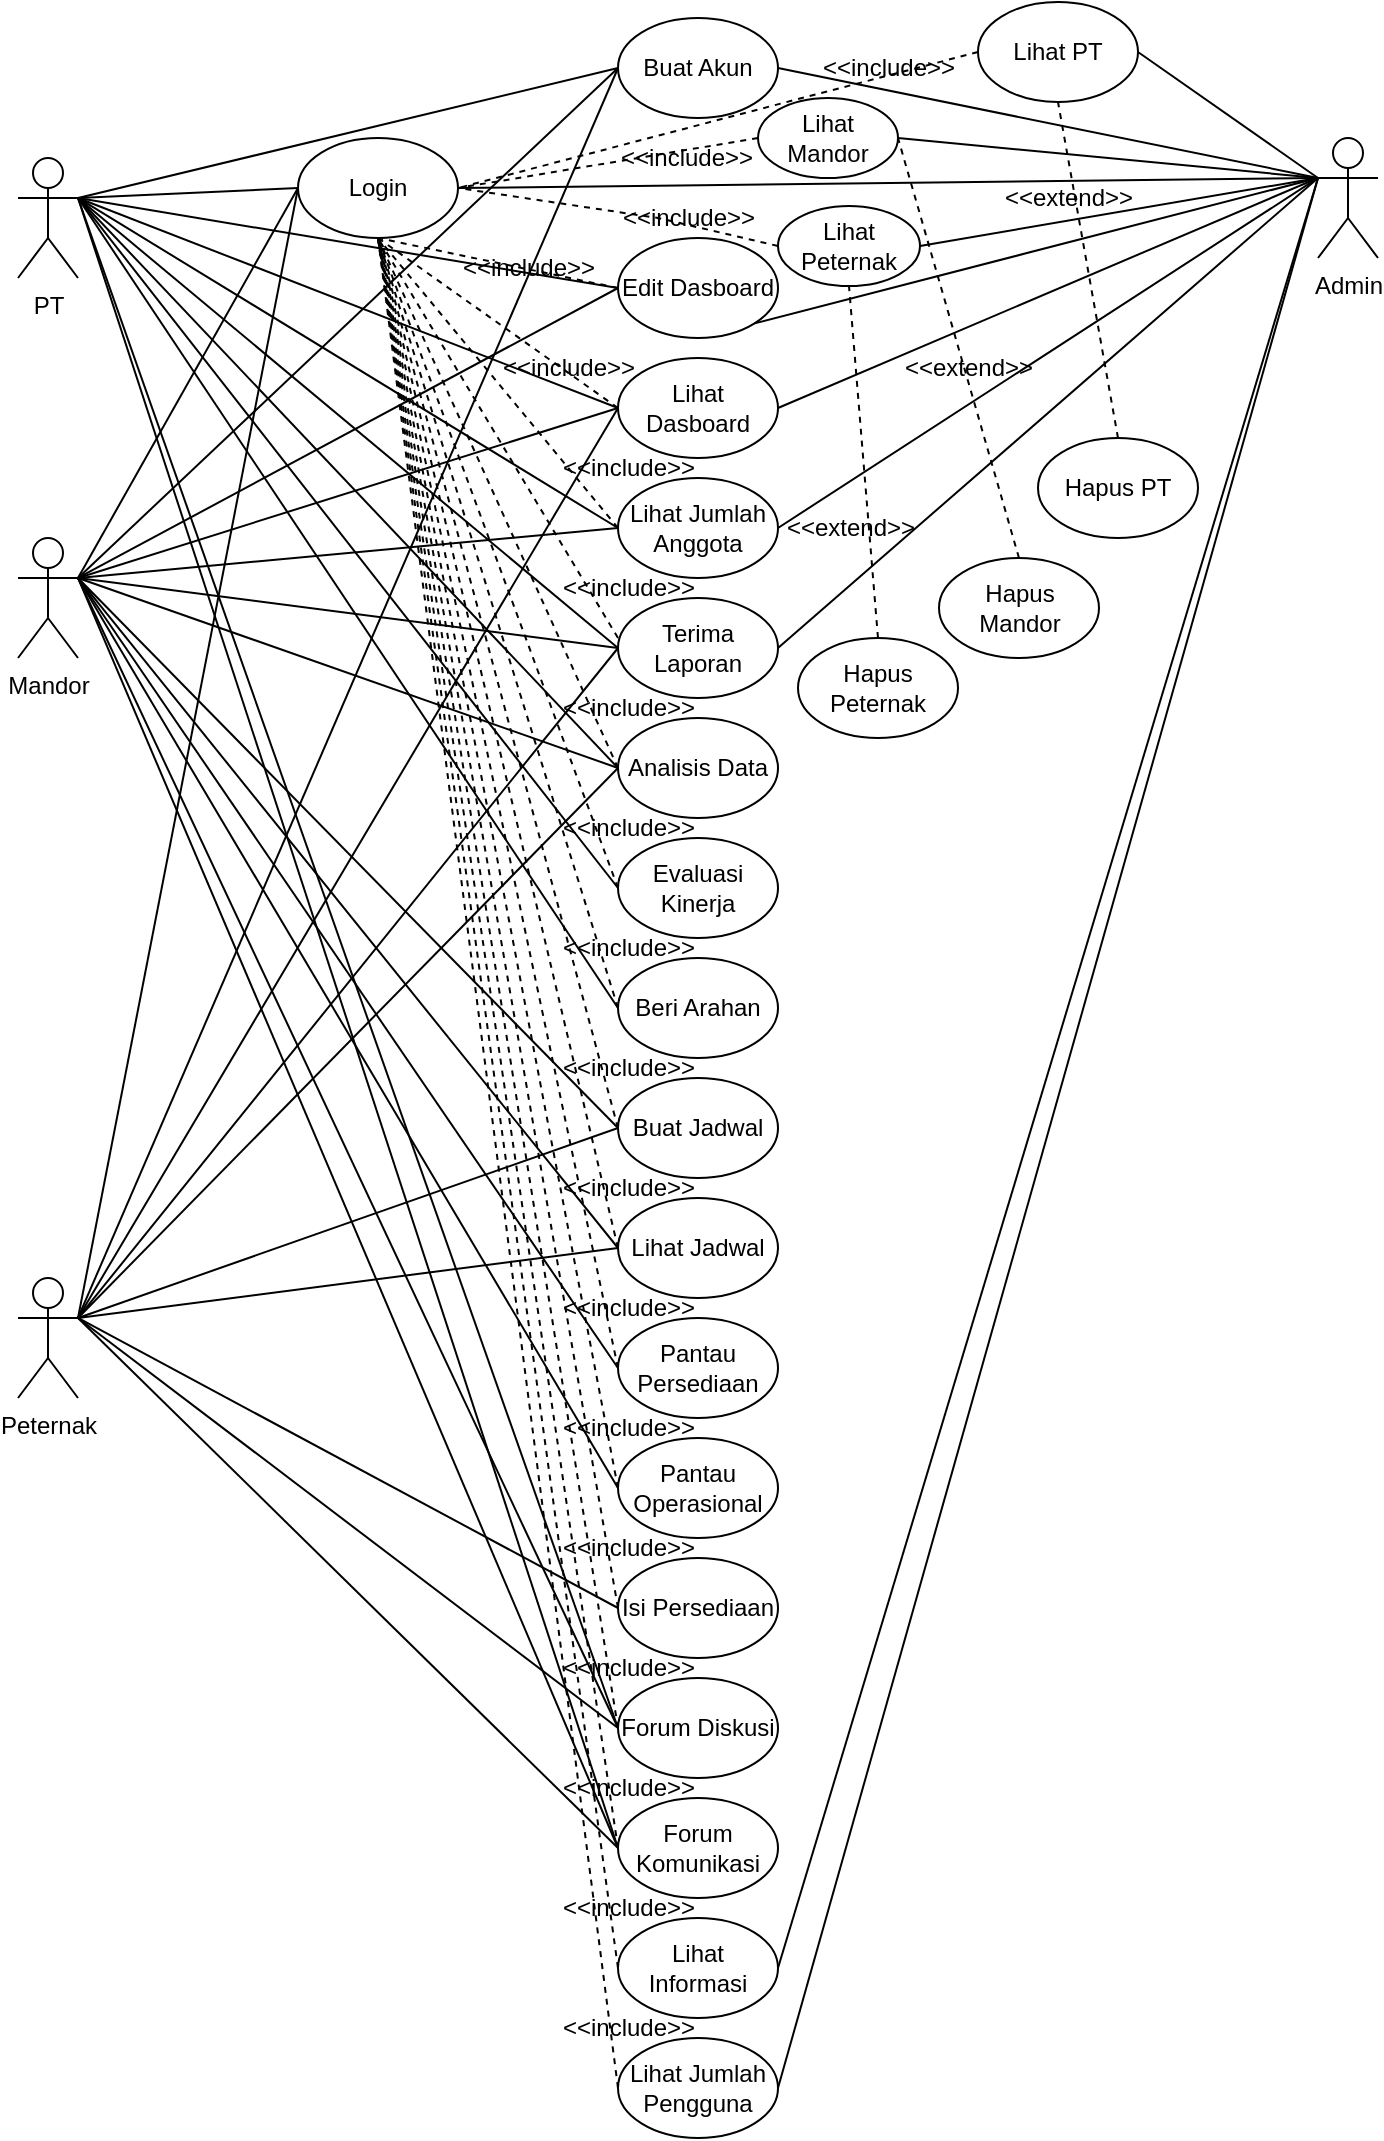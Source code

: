 <mxfile version="22.0.8" type="google">
  <diagram name="Halaman-1" id="H3kLTuz11nZFVVZxn5bS">
    <mxGraphModel grid="1" page="1" gridSize="10" guides="1" tooltips="1" connect="1" arrows="1" fold="1" pageScale="1" pageWidth="827" pageHeight="1169" math="0" shadow="0">
      <root>
        <mxCell id="0" />
        <mxCell id="1" parent="0" />
        <mxCell id="BajUrXFmIZBp0bTx__w6-1" value="Buat Akun" style="ellipse;whiteSpace=wrap;html=1;" vertex="1" parent="1">
          <mxGeometry x="380" y="10" width="80" height="50" as="geometry" />
        </mxCell>
        <mxCell id="BajUrXFmIZBp0bTx__w6-2" value="PT" style="shape=umlActor;verticalLabelPosition=bottom;verticalAlign=top;html=1;outlineConnect=0;" vertex="1" parent="1">
          <mxGeometry x="80" y="80" width="30" height="60" as="geometry" />
        </mxCell>
        <mxCell id="BajUrXFmIZBp0bTx__w6-3" value="Mandor" style="shape=umlActor;verticalLabelPosition=bottom;verticalAlign=top;html=1;outlineConnect=0;" vertex="1" parent="1">
          <mxGeometry x="80" y="270" width="30" height="60" as="geometry" />
        </mxCell>
        <mxCell id="BajUrXFmIZBp0bTx__w6-4" value="Peternak" style="shape=umlActor;verticalLabelPosition=bottom;verticalAlign=top;html=1;outlineConnect=0;" vertex="1" parent="1">
          <mxGeometry x="80" y="640" width="30" height="60" as="geometry" />
        </mxCell>
        <mxCell id="BajUrXFmIZBp0bTx__w6-5" value="Admin" style="shape=umlActor;verticalLabelPosition=bottom;verticalAlign=top;html=1;outlineConnect=0;" vertex="1" parent="1">
          <mxGeometry x="730" y="70" width="30" height="60" as="geometry" />
        </mxCell>
        <mxCell id="BajUrXFmIZBp0bTx__w6-6" value="Login" style="ellipse;whiteSpace=wrap;html=1;" vertex="1" parent="1">
          <mxGeometry x="220" y="70" width="80" height="50" as="geometry" />
        </mxCell>
        <mxCell id="BajUrXFmIZBp0bTx__w6-7" value="Edit Dasboard" style="ellipse;whiteSpace=wrap;html=1;" vertex="1" parent="1">
          <mxGeometry x="380" y="120" width="80" height="50" as="geometry" />
        </mxCell>
        <mxCell id="BajUrXFmIZBp0bTx__w6-8" value="Lihat Dasboard" style="ellipse;whiteSpace=wrap;html=1;" vertex="1" parent="1">
          <mxGeometry x="380" y="180" width="80" height="50" as="geometry" />
        </mxCell>
        <mxCell id="BajUrXFmIZBp0bTx__w6-9" value="Lihat Jumlah Anggota" style="ellipse;whiteSpace=wrap;html=1;" vertex="1" parent="1">
          <mxGeometry x="380" y="240" width="80" height="50" as="geometry" />
        </mxCell>
        <mxCell id="BajUrXFmIZBp0bTx__w6-10" value="Terima Laporan" style="ellipse;whiteSpace=wrap;html=1;" vertex="1" parent="1">
          <mxGeometry x="380" y="300" width="80" height="50" as="geometry" />
        </mxCell>
        <mxCell id="BajUrXFmIZBp0bTx__w6-11" value="Analisis Data" style="ellipse;whiteSpace=wrap;html=1;" vertex="1" parent="1">
          <mxGeometry x="380" y="360" width="80" height="50" as="geometry" />
        </mxCell>
        <mxCell id="BajUrXFmIZBp0bTx__w6-12" value="Evaluasi Kinerja" style="ellipse;whiteSpace=wrap;html=1;" vertex="1" parent="1">
          <mxGeometry x="380" y="420" width="80" height="50" as="geometry" />
        </mxCell>
        <mxCell id="BajUrXFmIZBp0bTx__w6-13" value="Beri Arahan" style="ellipse;whiteSpace=wrap;html=1;" vertex="1" parent="1">
          <mxGeometry x="380" y="480" width="80" height="50" as="geometry" />
        </mxCell>
        <mxCell id="BajUrXFmIZBp0bTx__w6-14" value="Buat Jadwal" style="ellipse;whiteSpace=wrap;html=1;" vertex="1" parent="1">
          <mxGeometry x="380" y="540" width="80" height="50" as="geometry" />
        </mxCell>
        <mxCell id="BajUrXFmIZBp0bTx__w6-15" value="Lihat Jadwal" style="ellipse;whiteSpace=wrap;html=1;" vertex="1" parent="1">
          <mxGeometry x="380" y="600" width="80" height="50" as="geometry" />
        </mxCell>
        <mxCell id="BajUrXFmIZBp0bTx__w6-17" value="Pantau Persediaan" style="ellipse;whiteSpace=wrap;html=1;" vertex="1" parent="1">
          <mxGeometry x="380" y="660" width="80" height="50" as="geometry" />
        </mxCell>
        <mxCell id="BajUrXFmIZBp0bTx__w6-18" value="Pantau Operasional" style="ellipse;whiteSpace=wrap;html=1;" vertex="1" parent="1">
          <mxGeometry x="380" y="720" width="80" height="50" as="geometry" />
        </mxCell>
        <mxCell id="BajUrXFmIZBp0bTx__w6-19" value="Isi Persediaan" style="ellipse;whiteSpace=wrap;html=1;" vertex="1" parent="1">
          <mxGeometry x="380" y="780" width="80" height="50" as="geometry" />
        </mxCell>
        <mxCell id="BajUrXFmIZBp0bTx__w6-20" value="Forum Diskusi" style="ellipse;whiteSpace=wrap;html=1;" vertex="1" parent="1">
          <mxGeometry x="380" y="840" width="80" height="50" as="geometry" />
        </mxCell>
        <mxCell id="BajUrXFmIZBp0bTx__w6-21" value="Forum Komunikasi" style="ellipse;whiteSpace=wrap;html=1;" vertex="1" parent="1">
          <mxGeometry x="380" y="900" width="80" height="50" as="geometry" />
        </mxCell>
        <mxCell id="BajUrXFmIZBp0bTx__w6-22" value="Lihat Informasi" style="ellipse;whiteSpace=wrap;html=1;" vertex="1" parent="1">
          <mxGeometry x="380" y="960" width="80" height="50" as="geometry" />
        </mxCell>
        <mxCell id="BajUrXFmIZBp0bTx__w6-25" value="" style="endArrow=none;html=1;rounded=0;entryX=0;entryY=0.5;entryDx=0;entryDy=0;exitX=1;exitY=0.333;exitDx=0;exitDy=0;exitPerimeter=0;" edge="1" parent="1" target="BajUrXFmIZBp0bTx__w6-1" source="BajUrXFmIZBp0bTx__w6-2">
          <mxGeometry width="50" height="50" relative="1" as="geometry">
            <mxPoint x="110" y="110" as="sourcePoint" />
            <mxPoint x="160" y="60" as="targetPoint" />
          </mxGeometry>
        </mxCell>
        <mxCell id="BajUrXFmIZBp0bTx__w6-26" value="" style="endArrow=none;html=1;rounded=0;entryX=0;entryY=0.5;entryDx=0;entryDy=0;exitX=1;exitY=0.333;exitDx=0;exitDy=0;exitPerimeter=0;" edge="1" parent="1" target="BajUrXFmIZBp0bTx__w6-6" source="BajUrXFmIZBp0bTx__w6-2">
          <mxGeometry width="50" height="50" relative="1" as="geometry">
            <mxPoint x="110" y="110" as="sourcePoint" />
            <mxPoint x="390" y="45" as="targetPoint" />
          </mxGeometry>
        </mxCell>
        <mxCell id="BajUrXFmIZBp0bTx__w6-27" value="" style="endArrow=none;html=1;rounded=0;entryX=0;entryY=0.5;entryDx=0;entryDy=0;exitX=1;exitY=0.333;exitDx=0;exitDy=0;exitPerimeter=0;" edge="1" parent="1" target="BajUrXFmIZBp0bTx__w6-7" source="BajUrXFmIZBp0bTx__w6-2">
          <mxGeometry width="50" height="50" relative="1" as="geometry">
            <mxPoint x="110" y="110" as="sourcePoint" />
            <mxPoint x="410" y="90" as="targetPoint" />
          </mxGeometry>
        </mxCell>
        <mxCell id="BajUrXFmIZBp0bTx__w6-28" value="" style="endArrow=none;html=1;rounded=0;entryX=0;entryY=0.5;entryDx=0;entryDy=0;exitX=1;exitY=0.333;exitDx=0;exitDy=0;exitPerimeter=0;" edge="1" parent="1" target="BajUrXFmIZBp0bTx__w6-8" source="BajUrXFmIZBp0bTx__w6-2">
          <mxGeometry width="50" height="50" relative="1" as="geometry">
            <mxPoint x="110" y="110" as="sourcePoint" />
            <mxPoint x="400" y="55" as="targetPoint" />
          </mxGeometry>
        </mxCell>
        <mxCell id="BajUrXFmIZBp0bTx__w6-29" value="" style="endArrow=none;html=1;rounded=0;entryX=0;entryY=0.5;entryDx=0;entryDy=0;exitX=1;exitY=0.333;exitDx=0;exitDy=0;exitPerimeter=0;" edge="1" parent="1" target="BajUrXFmIZBp0bTx__w6-9" source="BajUrXFmIZBp0bTx__w6-2">
          <mxGeometry width="50" height="50" relative="1" as="geometry">
            <mxPoint x="110" y="110" as="sourcePoint" />
            <mxPoint x="410" y="65" as="targetPoint" />
          </mxGeometry>
        </mxCell>
        <mxCell id="BajUrXFmIZBp0bTx__w6-30" value="" style="endArrow=none;html=1;rounded=0;entryX=0;entryY=0.5;entryDx=0;entryDy=0;exitX=1;exitY=0.333;exitDx=0;exitDy=0;exitPerimeter=0;" edge="1" parent="1" target="BajUrXFmIZBp0bTx__w6-10" source="BajUrXFmIZBp0bTx__w6-2">
          <mxGeometry width="50" height="50" relative="1" as="geometry">
            <mxPoint x="110" y="110" as="sourcePoint" />
            <mxPoint x="420" y="75" as="targetPoint" />
          </mxGeometry>
        </mxCell>
        <mxCell id="BajUrXFmIZBp0bTx__w6-31" value="" style="endArrow=none;html=1;rounded=0;entryX=0;entryY=0.5;entryDx=0;entryDy=0;exitX=1;exitY=0.333;exitDx=0;exitDy=0;exitPerimeter=0;" edge="1" parent="1" target="BajUrXFmIZBp0bTx__w6-11" source="BajUrXFmIZBp0bTx__w6-2">
          <mxGeometry width="50" height="50" relative="1" as="geometry">
            <mxPoint x="110" y="110" as="sourcePoint" />
            <mxPoint x="430" y="85" as="targetPoint" />
          </mxGeometry>
        </mxCell>
        <mxCell id="BajUrXFmIZBp0bTx__w6-32" value="" style="endArrow=none;html=1;rounded=0;entryX=0;entryY=0.5;entryDx=0;entryDy=0;exitX=1;exitY=0.333;exitDx=0;exitDy=0;exitPerimeter=0;" edge="1" parent="1" target="BajUrXFmIZBp0bTx__w6-12" source="BajUrXFmIZBp0bTx__w6-2">
          <mxGeometry width="50" height="50" relative="1" as="geometry">
            <mxPoint x="110" y="110" as="sourcePoint" />
            <mxPoint x="440" y="95" as="targetPoint" />
          </mxGeometry>
        </mxCell>
        <mxCell id="BajUrXFmIZBp0bTx__w6-33" value="" style="endArrow=none;html=1;rounded=0;entryX=0;entryY=0.5;entryDx=0;entryDy=0;exitX=1;exitY=0.333;exitDx=0;exitDy=0;exitPerimeter=0;" edge="1" parent="1" target="BajUrXFmIZBp0bTx__w6-13" source="BajUrXFmIZBp0bTx__w6-2">
          <mxGeometry width="50" height="50" relative="1" as="geometry">
            <mxPoint x="110" y="110" as="sourcePoint" />
            <mxPoint x="390" y="455" as="targetPoint" />
          </mxGeometry>
        </mxCell>
        <mxCell id="BajUrXFmIZBp0bTx__w6-34" value="" style="endArrow=none;html=1;rounded=0;entryX=0;entryY=0.5;entryDx=0;entryDy=0;exitX=1;exitY=0.333;exitDx=0;exitDy=0;exitPerimeter=0;" edge="1" parent="1" target="BajUrXFmIZBp0bTx__w6-20" source="BajUrXFmIZBp0bTx__w6-2">
          <mxGeometry width="50" height="50" relative="1" as="geometry">
            <mxPoint x="110" y="110" as="sourcePoint" />
            <mxPoint x="400" y="465" as="targetPoint" />
          </mxGeometry>
        </mxCell>
        <mxCell id="BajUrXFmIZBp0bTx__w6-35" value="" style="endArrow=none;html=1;rounded=0;entryX=0;entryY=0.5;entryDx=0;entryDy=0;exitX=1;exitY=0.333;exitDx=0;exitDy=0;exitPerimeter=0;" edge="1" parent="1" target="BajUrXFmIZBp0bTx__w6-21" source="BajUrXFmIZBp0bTx__w6-2">
          <mxGeometry width="50" height="50" relative="1" as="geometry">
            <mxPoint x="110" y="110" as="sourcePoint" />
            <mxPoint x="390" y="875" as="targetPoint" />
          </mxGeometry>
        </mxCell>
        <mxCell id="1M9QhqLZfWZT7avfSer1-5" value="" style="endArrow=none;html=1;rounded=0;entryX=0;entryY=0.5;entryDx=0;entryDy=0;exitX=1;exitY=0.333;exitDx=0;exitDy=0;exitPerimeter=0;" edge="1" parent="1" target="BajUrXFmIZBp0bTx__w6-1" source="BajUrXFmIZBp0bTx__w6-3">
          <mxGeometry width="50" height="50" relative="1" as="geometry">
            <mxPoint x="110" y="270" as="sourcePoint" />
            <mxPoint x="380" y="470" as="targetPoint" />
            <Array as="points" />
          </mxGeometry>
        </mxCell>
        <mxCell id="1M9QhqLZfWZT7avfSer1-6" value="" style="endArrow=none;html=1;rounded=0;entryX=0;entryY=0.5;entryDx=0;entryDy=0;exitX=1;exitY=0.333;exitDx=0;exitDy=0;exitPerimeter=0;" edge="1" parent="1" target="BajUrXFmIZBp0bTx__w6-6" source="BajUrXFmIZBp0bTx__w6-3">
          <mxGeometry width="50" height="50" relative="1" as="geometry">
            <mxPoint x="110" y="270" as="sourcePoint" />
            <mxPoint x="400" y="225" as="targetPoint" />
          </mxGeometry>
        </mxCell>
        <mxCell id="1M9QhqLZfWZT7avfSer1-7" value="" style="endArrow=none;html=1;rounded=0;entryX=0;entryY=0.5;entryDx=0;entryDy=0;exitX=1;exitY=0.333;exitDx=0;exitDy=0;exitPerimeter=0;" edge="1" parent="1" target="BajUrXFmIZBp0bTx__w6-8" source="BajUrXFmIZBp0bTx__w6-3">
          <mxGeometry width="50" height="50" relative="1" as="geometry">
            <mxPoint x="110" y="270" as="sourcePoint" />
            <mxPoint x="290" y="105" as="targetPoint" />
          </mxGeometry>
        </mxCell>
        <mxCell id="1M9QhqLZfWZT7avfSer1-8" value="" style="endArrow=none;html=1;rounded=0;entryX=0;entryY=0.5;entryDx=0;entryDy=0;exitX=1;exitY=0.333;exitDx=0;exitDy=0;exitPerimeter=0;" edge="1" parent="1" target="BajUrXFmIZBp0bTx__w6-7" source="BajUrXFmIZBp0bTx__w6-3">
          <mxGeometry width="50" height="50" relative="1" as="geometry">
            <mxPoint x="110" y="270" as="sourcePoint" />
            <mxPoint x="390" y="215" as="targetPoint" />
          </mxGeometry>
        </mxCell>
        <mxCell id="1M9QhqLZfWZT7avfSer1-9" value="" style="endArrow=none;html=1;rounded=0;entryX=0;entryY=0.5;entryDx=0;entryDy=0;exitX=1;exitY=0.333;exitDx=0;exitDy=0;exitPerimeter=0;" edge="1" parent="1" target="BajUrXFmIZBp0bTx__w6-10" source="BajUrXFmIZBp0bTx__w6-3">
          <mxGeometry width="50" height="50" relative="1" as="geometry">
            <mxPoint x="110" y="270" as="sourcePoint" />
            <mxPoint x="400" y="225" as="targetPoint" />
          </mxGeometry>
        </mxCell>
        <mxCell id="1M9QhqLZfWZT7avfSer1-10" value="" style="endArrow=none;html=1;rounded=0;entryX=0;entryY=0.5;entryDx=0;entryDy=0;exitX=1;exitY=0.333;exitDx=0;exitDy=0;exitPerimeter=0;" edge="1" parent="1" target="BajUrXFmIZBp0bTx__w6-9" source="BajUrXFmIZBp0bTx__w6-3">
          <mxGeometry width="50" height="50" relative="1" as="geometry">
            <mxPoint x="110" y="270" as="sourcePoint" />
            <mxPoint x="410" y="235" as="targetPoint" />
          </mxGeometry>
        </mxCell>
        <mxCell id="1M9QhqLZfWZT7avfSer1-11" value="" style="endArrow=none;html=1;rounded=0;entryX=0;entryY=0.5;entryDx=0;entryDy=0;exitX=1;exitY=0.333;exitDx=0;exitDy=0;exitPerimeter=0;" edge="1" parent="1" target="BajUrXFmIZBp0bTx__w6-11" source="BajUrXFmIZBp0bTx__w6-3">
          <mxGeometry width="50" height="50" relative="1" as="geometry">
            <mxPoint x="110" y="270" as="sourcePoint" />
            <mxPoint x="420" y="245" as="targetPoint" />
          </mxGeometry>
        </mxCell>
        <mxCell id="1M9QhqLZfWZT7avfSer1-12" value="" style="endArrow=none;html=1;rounded=0;entryX=0;entryY=0.5;entryDx=0;entryDy=0;exitX=1;exitY=0.333;exitDx=0;exitDy=0;exitPerimeter=0;" edge="1" parent="1" target="BajUrXFmIZBp0bTx__w6-14" source="BajUrXFmIZBp0bTx__w6-3">
          <mxGeometry width="50" height="50" relative="1" as="geometry">
            <mxPoint x="110" y="270" as="sourcePoint" />
            <mxPoint x="430" y="255" as="targetPoint" />
          </mxGeometry>
        </mxCell>
        <mxCell id="1M9QhqLZfWZT7avfSer1-13" value="" style="endArrow=none;html=1;rounded=0;entryX=0;entryY=0.5;entryDx=0;entryDy=0;exitX=1;exitY=0.333;exitDx=0;exitDy=0;exitPerimeter=0;" edge="1" parent="1" target="BajUrXFmIZBp0bTx__w6-15" source="BajUrXFmIZBp0bTx__w6-3">
          <mxGeometry width="50" height="50" relative="1" as="geometry">
            <mxPoint x="110" y="270" as="sourcePoint" />
            <mxPoint x="440" y="265" as="targetPoint" />
          </mxGeometry>
        </mxCell>
        <mxCell id="1M9QhqLZfWZT7avfSer1-14" value="" style="endArrow=none;html=1;rounded=0;entryX=0;entryY=0.5;entryDx=0;entryDy=0;exitX=1;exitY=0.333;exitDx=0;exitDy=0;exitPerimeter=0;" edge="1" parent="1" target="BajUrXFmIZBp0bTx__w6-17" source="BajUrXFmIZBp0bTx__w6-3">
          <mxGeometry width="50" height="50" relative="1" as="geometry">
            <mxPoint x="110" y="270" as="sourcePoint" />
            <mxPoint x="450" y="275" as="targetPoint" />
          </mxGeometry>
        </mxCell>
        <mxCell id="1M9QhqLZfWZT7avfSer1-15" value="" style="endArrow=none;html=1;rounded=0;entryX=0;entryY=0.5;entryDx=0;entryDy=0;exitX=1;exitY=0.333;exitDx=0;exitDy=0;exitPerimeter=0;" edge="1" parent="1" target="BajUrXFmIZBp0bTx__w6-18" source="BajUrXFmIZBp0bTx__w6-3">
          <mxGeometry width="50" height="50" relative="1" as="geometry">
            <mxPoint x="110" y="270" as="sourcePoint" />
            <mxPoint x="390" y="695" as="targetPoint" />
          </mxGeometry>
        </mxCell>
        <mxCell id="1M9QhqLZfWZT7avfSer1-16" value="" style="endArrow=none;html=1;rounded=0;entryX=0;entryY=0.5;entryDx=0;entryDy=0;exitX=1;exitY=0.333;exitDx=0;exitDy=0;exitPerimeter=0;" edge="1" parent="1" target="BajUrXFmIZBp0bTx__w6-20" source="BajUrXFmIZBp0bTx__w6-3">
          <mxGeometry width="50" height="50" relative="1" as="geometry">
            <mxPoint x="110" y="270" as="sourcePoint" />
            <mxPoint x="390" y="755" as="targetPoint" />
          </mxGeometry>
        </mxCell>
        <mxCell id="1M9QhqLZfWZT7avfSer1-17" value="" style="endArrow=none;html=1;rounded=0;entryX=0;entryY=0.5;entryDx=0;entryDy=0;exitX=1;exitY=0.333;exitDx=0;exitDy=0;exitPerimeter=0;" edge="1" parent="1" target="BajUrXFmIZBp0bTx__w6-21" source="BajUrXFmIZBp0bTx__w6-3">
          <mxGeometry width="50" height="50" relative="1" as="geometry">
            <mxPoint x="110" y="270" as="sourcePoint" />
            <mxPoint x="390" y="875" as="targetPoint" />
          </mxGeometry>
        </mxCell>
        <mxCell id="1M9QhqLZfWZT7avfSer1-18" value="" style="endArrow=none;html=1;rounded=0;entryX=0;entryY=0.5;entryDx=0;entryDy=0;exitX=1;exitY=0.333;exitDx=0;exitDy=0;exitPerimeter=0;" edge="1" parent="1" target="BajUrXFmIZBp0bTx__w6-1" source="BajUrXFmIZBp0bTx__w6-4">
          <mxGeometry width="50" height="50" relative="1" as="geometry">
            <mxPoint x="110" y="670" as="sourcePoint" />
            <mxPoint x="370" y="620" as="targetPoint" />
            <Array as="points" />
          </mxGeometry>
        </mxCell>
        <mxCell id="1M9QhqLZfWZT7avfSer1-19" value="" style="endArrow=none;html=1;rounded=0;entryX=0;entryY=0.5;entryDx=0;entryDy=0;exitX=1;exitY=0.333;exitDx=0;exitDy=0;exitPerimeter=0;" edge="1" parent="1" target="BajUrXFmIZBp0bTx__w6-6" source="BajUrXFmIZBp0bTx__w6-4">
          <mxGeometry width="50" height="50" relative="1" as="geometry">
            <mxPoint x="110" y="670" as="sourcePoint" />
            <mxPoint x="400" y="55" as="targetPoint" />
          </mxGeometry>
        </mxCell>
        <mxCell id="1M9QhqLZfWZT7avfSer1-20" value="" style="endArrow=none;html=1;rounded=0;entryX=0;entryY=0.5;entryDx=0;entryDy=0;exitX=1;exitY=0.333;exitDx=0;exitDy=0;exitPerimeter=0;" edge="1" parent="1" target="BajUrXFmIZBp0bTx__w6-8" source="BajUrXFmIZBp0bTx__w6-4">
          <mxGeometry width="50" height="50" relative="1" as="geometry">
            <mxPoint x="110" y="670" as="sourcePoint" />
            <mxPoint x="290" y="105" as="targetPoint" />
          </mxGeometry>
        </mxCell>
        <mxCell id="1M9QhqLZfWZT7avfSer1-21" value="" style="endArrow=none;html=1;rounded=0;entryX=0;entryY=0.5;entryDx=0;entryDy=0;exitX=1;exitY=0.333;exitDx=0;exitDy=0;exitPerimeter=0;" edge="1" parent="1" target="BajUrXFmIZBp0bTx__w6-10" source="BajUrXFmIZBp0bTx__w6-4">
          <mxGeometry width="50" height="50" relative="1" as="geometry">
            <mxPoint x="110" y="670" as="sourcePoint" />
            <mxPoint x="390" y="215" as="targetPoint" />
          </mxGeometry>
        </mxCell>
        <mxCell id="1M9QhqLZfWZT7avfSer1-22" value="" style="endArrow=none;html=1;rounded=0;entryX=0;entryY=0.5;entryDx=0;entryDy=0;exitX=1;exitY=0.333;exitDx=0;exitDy=0;exitPerimeter=0;" edge="1" parent="1" target="BajUrXFmIZBp0bTx__w6-14" source="BajUrXFmIZBp0bTx__w6-4">
          <mxGeometry width="50" height="50" relative="1" as="geometry">
            <mxPoint x="110" y="670" as="sourcePoint" />
            <mxPoint x="390" y="335" as="targetPoint" />
          </mxGeometry>
        </mxCell>
        <mxCell id="1M9QhqLZfWZT7avfSer1-23" value="" style="endArrow=none;html=1;rounded=0;entryX=0;entryY=0.5;entryDx=0;entryDy=0;exitX=1;exitY=0.333;exitDx=0;exitDy=0;exitPerimeter=0;" edge="1" parent="1" target="BajUrXFmIZBp0bTx__w6-15" source="BajUrXFmIZBp0bTx__w6-4">
          <mxGeometry width="50" height="50" relative="1" as="geometry">
            <mxPoint x="110" y="670" as="sourcePoint" />
            <mxPoint x="390" y="575" as="targetPoint" />
          </mxGeometry>
        </mxCell>
        <mxCell id="1M9QhqLZfWZT7avfSer1-24" value="" style="endArrow=none;html=1;rounded=0;entryX=0;entryY=0.5;entryDx=0;entryDy=0;exitX=1;exitY=0.333;exitDx=0;exitDy=0;exitPerimeter=0;" edge="1" parent="1" target="BajUrXFmIZBp0bTx__w6-11" source="BajUrXFmIZBp0bTx__w6-4">
          <mxGeometry width="50" height="50" relative="1" as="geometry">
            <mxPoint x="110" y="670" as="sourcePoint" />
            <mxPoint x="390" y="575" as="targetPoint" />
          </mxGeometry>
        </mxCell>
        <mxCell id="1M9QhqLZfWZT7avfSer1-25" value="" style="endArrow=none;html=1;rounded=0;entryX=0;entryY=0.5;entryDx=0;entryDy=0;exitX=1;exitY=0.333;exitDx=0;exitDy=0;exitPerimeter=0;" edge="1" parent="1" target="BajUrXFmIZBp0bTx__w6-19" source="BajUrXFmIZBp0bTx__w6-4">
          <mxGeometry width="50" height="50" relative="1" as="geometry">
            <mxPoint x="110" y="670" as="sourcePoint" />
            <mxPoint x="400" y="585" as="targetPoint" />
          </mxGeometry>
        </mxCell>
        <mxCell id="1M9QhqLZfWZT7avfSer1-26" value="" style="endArrow=none;html=1;rounded=0;entryX=0;entryY=0.5;entryDx=0;entryDy=0;exitX=1;exitY=0.333;exitDx=0;exitDy=0;exitPerimeter=0;" edge="1" parent="1" target="BajUrXFmIZBp0bTx__w6-20" source="BajUrXFmIZBp0bTx__w6-4">
          <mxGeometry width="50" height="50" relative="1" as="geometry">
            <mxPoint x="110" y="670" as="sourcePoint" />
            <mxPoint x="390" y="815" as="targetPoint" />
          </mxGeometry>
        </mxCell>
        <mxCell id="1M9QhqLZfWZT7avfSer1-27" value="" style="endArrow=none;html=1;rounded=0;entryX=0;entryY=0.5;entryDx=0;entryDy=0;exitX=1;exitY=0.333;exitDx=0;exitDy=0;exitPerimeter=0;" edge="1" parent="1" target="BajUrXFmIZBp0bTx__w6-21" source="BajUrXFmIZBp0bTx__w6-4">
          <mxGeometry width="50" height="50" relative="1" as="geometry">
            <mxPoint x="110" y="670" as="sourcePoint" />
            <mxPoint x="390" y="875" as="targetPoint" />
          </mxGeometry>
        </mxCell>
        <mxCell id="1M9QhqLZfWZT7avfSer1-28" value="" style="endArrow=none;html=1;rounded=0;entryX=1;entryY=0.5;entryDx=0;entryDy=0;exitX=0;exitY=0.333;exitDx=0;exitDy=0;exitPerimeter=0;" edge="1" parent="1" target="BajUrXFmIZBp0bTx__w6-1" source="BajUrXFmIZBp0bTx__w6-5">
          <mxGeometry width="50" height="50" relative="1" as="geometry">
            <mxPoint x="730" y="110" as="sourcePoint" />
            <mxPoint x="620" y="785" as="targetPoint" />
          </mxGeometry>
        </mxCell>
        <mxCell id="1M9QhqLZfWZT7avfSer1-29" value="" style="endArrow=none;html=1;rounded=0;entryX=1;entryY=0.5;entryDx=0;entryDy=0;exitX=0;exitY=0.333;exitDx=0;exitDy=0;exitPerimeter=0;" edge="1" parent="1" target="BajUrXFmIZBp0bTx__w6-6" source="BajUrXFmIZBp0bTx__w6-5">
          <mxGeometry width="50" height="50" relative="1" as="geometry">
            <mxPoint x="730" y="110" as="sourcePoint" />
            <mxPoint x="470" y="45" as="targetPoint" />
          </mxGeometry>
        </mxCell>
        <mxCell id="1M9QhqLZfWZT7avfSer1-30" value="" style="endArrow=none;html=1;rounded=0;entryX=1;entryY=1;entryDx=0;entryDy=0;exitX=0;exitY=0.333;exitDx=0;exitDy=0;exitPerimeter=0;" edge="1" parent="1" target="BajUrXFmIZBp0bTx__w6-7" source="BajUrXFmIZBp0bTx__w6-5">
          <mxGeometry width="50" height="50" relative="1" as="geometry">
            <mxPoint x="730" y="110" as="sourcePoint" />
            <mxPoint x="370" y="105" as="targetPoint" />
          </mxGeometry>
        </mxCell>
        <mxCell id="1M9QhqLZfWZT7avfSer1-31" value="" style="endArrow=none;html=1;rounded=0;entryX=1;entryY=0.5;entryDx=0;entryDy=0;exitX=0;exitY=0.333;exitDx=0;exitDy=0;exitPerimeter=0;" edge="1" parent="1" target="BajUrXFmIZBp0bTx__w6-8" source="BajUrXFmIZBp0bTx__w6-5">
          <mxGeometry width="50" height="50" relative="1" as="geometry">
            <mxPoint x="730" y="110" as="sourcePoint" />
            <mxPoint x="470" y="155" as="targetPoint" />
          </mxGeometry>
        </mxCell>
        <mxCell id="1M9QhqLZfWZT7avfSer1-32" value="" style="endArrow=none;html=1;rounded=0;entryX=1;entryY=0.5;entryDx=0;entryDy=0;exitX=0;exitY=0.333;exitDx=0;exitDy=0;exitPerimeter=0;" edge="1" parent="1" target="BajUrXFmIZBp0bTx__w6-9" source="BajUrXFmIZBp0bTx__w6-5">
          <mxGeometry width="50" height="50" relative="1" as="geometry">
            <mxPoint x="730" y="110" as="sourcePoint" />
            <mxPoint x="470" y="215" as="targetPoint" />
          </mxGeometry>
        </mxCell>
        <mxCell id="1M9QhqLZfWZT7avfSer1-33" value="" style="endArrow=none;html=1;rounded=0;entryX=1;entryY=0.5;entryDx=0;entryDy=0;exitX=0;exitY=0.333;exitDx=0;exitDy=0;exitPerimeter=0;" edge="1" parent="1" target="BajUrXFmIZBp0bTx__w6-10" source="BajUrXFmIZBp0bTx__w6-5">
          <mxGeometry width="50" height="50" relative="1" as="geometry">
            <mxPoint x="730" y="110" as="sourcePoint" />
            <mxPoint x="480" y="225" as="targetPoint" />
          </mxGeometry>
        </mxCell>
        <mxCell id="1M9QhqLZfWZT7avfSer1-34" value="" style="endArrow=none;html=1;rounded=0;entryX=1;entryY=0.5;entryDx=0;entryDy=0;exitX=0;exitY=0.333;exitDx=0;exitDy=0;exitPerimeter=0;" edge="1" parent="1" target="BajUrXFmIZBp0bTx__w6-22" source="BajUrXFmIZBp0bTx__w6-5">
          <mxGeometry width="50" height="50" relative="1" as="geometry">
            <mxPoint x="730" y="110" as="sourcePoint" />
            <mxPoint x="470" y="335" as="targetPoint" />
          </mxGeometry>
        </mxCell>
        <mxCell id="1M9QhqLZfWZT7avfSer1-35" value="Lihat Jumlah Pengguna" style="ellipse;whiteSpace=wrap;html=1;" vertex="1" parent="1">
          <mxGeometry x="380" y="1020" width="80" height="50" as="geometry" />
        </mxCell>
        <mxCell id="1M9QhqLZfWZT7avfSer1-37" value="" style="endArrow=none;html=1;rounded=0;entryX=1;entryY=0.5;entryDx=0;entryDy=0;exitX=0;exitY=0.333;exitDx=0;exitDy=0;exitPerimeter=0;" edge="1" parent="1" target="1M9QhqLZfWZT7avfSer1-35" source="BajUrXFmIZBp0bTx__w6-5">
          <mxGeometry width="50" height="50" relative="1" as="geometry">
            <mxPoint x="730" y="110" as="sourcePoint" />
            <mxPoint x="470" y="995" as="targetPoint" />
          </mxGeometry>
        </mxCell>
        <mxCell id="1M9QhqLZfWZT7avfSer1-39" value="" style="endArrow=none;dashed=1;html=1;rounded=0;entryX=0.5;entryY=1;entryDx=0;entryDy=0;exitX=0;exitY=0.5;exitDx=0;exitDy=0;" edge="1" parent="1" source="BajUrXFmIZBp0bTx__w6-12" target="BajUrXFmIZBp0bTx__w6-6">
          <mxGeometry width="50" height="50" relative="1" as="geometry">
            <mxPoint x="230" y="720" as="sourcePoint" />
            <mxPoint x="280" y="670" as="targetPoint" />
          </mxGeometry>
        </mxCell>
        <mxCell id="1M9QhqLZfWZT7avfSer1-40" value="" style="endArrow=none;dashed=1;html=1;rounded=0;entryX=0.5;entryY=1;entryDx=0;entryDy=0;exitX=0;exitY=0.5;exitDx=0;exitDy=0;" edge="1" parent="1" source="BajUrXFmIZBp0bTx__w6-7" target="BajUrXFmIZBp0bTx__w6-6">
          <mxGeometry width="50" height="50" relative="1" as="geometry">
            <mxPoint x="390" y="455" as="sourcePoint" />
            <mxPoint x="330" y="130" as="targetPoint" />
          </mxGeometry>
        </mxCell>
        <mxCell id="1M9QhqLZfWZT7avfSer1-41" value="" style="endArrow=none;dashed=1;html=1;rounded=0;exitX=0;exitY=0.5;exitDx=0;exitDy=0;entryX=0.5;entryY=1;entryDx=0;entryDy=0;" edge="1" parent="1" source="BajUrXFmIZBp0bTx__w6-8" target="BajUrXFmIZBp0bTx__w6-6">
          <mxGeometry width="50" height="50" relative="1" as="geometry">
            <mxPoint x="400" y="465" as="sourcePoint" />
            <mxPoint x="320" y="120" as="targetPoint" />
          </mxGeometry>
        </mxCell>
        <mxCell id="1M9QhqLZfWZT7avfSer1-42" value="" style="endArrow=none;dashed=1;html=1;rounded=0;exitX=0;exitY=0.5;exitDx=0;exitDy=0;entryX=0.5;entryY=1;entryDx=0;entryDy=0;" edge="1" parent="1" source="BajUrXFmIZBp0bTx__w6-9" target="BajUrXFmIZBp0bTx__w6-6">
          <mxGeometry width="50" height="50" relative="1" as="geometry">
            <mxPoint x="410" y="475" as="sourcePoint" />
            <mxPoint x="320" y="120" as="targetPoint" />
          </mxGeometry>
        </mxCell>
        <mxCell id="1M9QhqLZfWZT7avfSer1-43" value="" style="endArrow=none;dashed=1;html=1;rounded=0;exitX=0;exitY=0.5;exitDx=0;exitDy=0;entryX=0.5;entryY=1;entryDx=0;entryDy=0;" edge="1" parent="1" source="BajUrXFmIZBp0bTx__w6-11" target="BajUrXFmIZBp0bTx__w6-6">
          <mxGeometry width="50" height="50" relative="1" as="geometry">
            <mxPoint x="420" y="485" as="sourcePoint" />
            <mxPoint x="320" y="120" as="targetPoint" />
          </mxGeometry>
        </mxCell>
        <mxCell id="1M9QhqLZfWZT7avfSer1-44" value="" style="endArrow=none;dashed=1;html=1;rounded=0;entryX=0.5;entryY=1;entryDx=0;entryDy=0;" edge="1" parent="1" target="BajUrXFmIZBp0bTx__w6-6">
          <mxGeometry width="50" height="50" relative="1" as="geometry">
            <mxPoint x="380" y="320" as="sourcePoint" />
            <mxPoint x="370" y="170" as="targetPoint" />
          </mxGeometry>
        </mxCell>
        <mxCell id="1M9QhqLZfWZT7avfSer1-45" value="" style="endArrow=none;dashed=1;html=1;rounded=0;exitX=0;exitY=0.5;exitDx=0;exitDy=0;entryX=0.5;entryY=1;entryDx=0;entryDy=0;" edge="1" parent="1" source="BajUrXFmIZBp0bTx__w6-13" target="BajUrXFmIZBp0bTx__w6-6">
          <mxGeometry width="50" height="50" relative="1" as="geometry">
            <mxPoint x="440" y="505" as="sourcePoint" />
            <mxPoint x="320" y="120" as="targetPoint" />
          </mxGeometry>
        </mxCell>
        <mxCell id="1M9QhqLZfWZT7avfSer1-46" value="" style="endArrow=none;dashed=1;html=1;rounded=0;entryX=0.5;entryY=1;entryDx=0;entryDy=0;exitX=0;exitY=0.5;exitDx=0;exitDy=0;" edge="1" parent="1" source="BajUrXFmIZBp0bTx__w6-14" target="BajUrXFmIZBp0bTx__w6-6">
          <mxGeometry width="50" height="50" relative="1" as="geometry">
            <mxPoint x="380" y="560" as="sourcePoint" />
            <mxPoint x="390" y="190" as="targetPoint" />
          </mxGeometry>
        </mxCell>
        <mxCell id="1M9QhqLZfWZT7avfSer1-47" value="" style="endArrow=none;dashed=1;html=1;rounded=0;entryX=0.5;entryY=1;entryDx=0;entryDy=0;exitX=0;exitY=0.5;exitDx=0;exitDy=0;" edge="1" parent="1" source="BajUrXFmIZBp0bTx__w6-18" target="BajUrXFmIZBp0bTx__w6-6">
          <mxGeometry width="50" height="50" relative="1" as="geometry">
            <mxPoint x="390" y="575" as="sourcePoint" />
            <mxPoint x="330" y="130" as="targetPoint" />
          </mxGeometry>
        </mxCell>
        <mxCell id="1M9QhqLZfWZT7avfSer1-48" value="" style="endArrow=none;dashed=1;html=1;rounded=0;entryX=0.5;entryY=1;entryDx=0;entryDy=0;exitX=0;exitY=0.5;exitDx=0;exitDy=0;" edge="1" parent="1" source="BajUrXFmIZBp0bTx__w6-15" target="BajUrXFmIZBp0bTx__w6-6">
          <mxGeometry width="50" height="50" relative="1" as="geometry">
            <mxPoint x="390" y="755" as="sourcePoint" />
            <mxPoint x="330" y="130" as="targetPoint" />
          </mxGeometry>
        </mxCell>
        <mxCell id="1M9QhqLZfWZT7avfSer1-49" value="" style="endArrow=none;dashed=1;html=1;rounded=0;entryX=0.5;entryY=1;entryDx=0;entryDy=0;exitX=0;exitY=0.5;exitDx=0;exitDy=0;" edge="1" parent="1" source="BajUrXFmIZBp0bTx__w6-17" target="BajUrXFmIZBp0bTx__w6-6">
          <mxGeometry width="50" height="50" relative="1" as="geometry">
            <mxPoint x="400" y="765" as="sourcePoint" />
            <mxPoint x="340" y="140" as="targetPoint" />
          </mxGeometry>
        </mxCell>
        <mxCell id="1M9QhqLZfWZT7avfSer1-51" value="" style="endArrow=none;dashed=1;html=1;rounded=0;entryX=0.5;entryY=1;entryDx=0;entryDy=0;exitX=0;exitY=0.5;exitDx=0;exitDy=0;" edge="1" parent="1" source="BajUrXFmIZBp0bTx__w6-19" target="BajUrXFmIZBp0bTx__w6-6">
          <mxGeometry width="50" height="50" relative="1" as="geometry">
            <mxPoint x="390" y="755" as="sourcePoint" />
            <mxPoint x="290" y="130" as="targetPoint" />
          </mxGeometry>
        </mxCell>
        <mxCell id="1M9QhqLZfWZT7avfSer1-52" value="" style="endArrow=none;dashed=1;html=1;rounded=0;entryX=0.5;entryY=1;entryDx=0;entryDy=0;exitX=0;exitY=0.5;exitDx=0;exitDy=0;" edge="1" parent="1" source="BajUrXFmIZBp0bTx__w6-20" target="BajUrXFmIZBp0bTx__w6-6">
          <mxGeometry width="50" height="50" relative="1" as="geometry">
            <mxPoint x="400" y="765" as="sourcePoint" />
            <mxPoint x="300" y="140" as="targetPoint" />
          </mxGeometry>
        </mxCell>
        <mxCell id="1M9QhqLZfWZT7avfSer1-53" value="" style="endArrow=none;dashed=1;html=1;rounded=0;entryX=0.5;entryY=1;entryDx=0;entryDy=0;exitX=0;exitY=0.5;exitDx=0;exitDy=0;" edge="1" parent="1" source="BajUrXFmIZBp0bTx__w6-21" target="BajUrXFmIZBp0bTx__w6-6">
          <mxGeometry width="50" height="50" relative="1" as="geometry">
            <mxPoint x="410" y="775" as="sourcePoint" />
            <mxPoint x="310" y="150" as="targetPoint" />
          </mxGeometry>
        </mxCell>
        <mxCell id="1M9QhqLZfWZT7avfSer1-54" value="" style="endArrow=none;dashed=1;html=1;rounded=0;entryX=0.5;entryY=1;entryDx=0;entryDy=0;exitX=0;exitY=0.5;exitDx=0;exitDy=0;" edge="1" parent="1" source="BajUrXFmIZBp0bTx__w6-22" target="BajUrXFmIZBp0bTx__w6-6">
          <mxGeometry width="50" height="50" relative="1" as="geometry">
            <mxPoint x="420" y="785" as="sourcePoint" />
            <mxPoint x="320" y="160" as="targetPoint" />
          </mxGeometry>
        </mxCell>
        <mxCell id="1M9QhqLZfWZT7avfSer1-55" value="" style="endArrow=none;dashed=1;html=1;rounded=0;entryX=0.5;entryY=1;entryDx=0;entryDy=0;exitX=0;exitY=0.5;exitDx=0;exitDy=0;" edge="1" parent="1" source="1M9QhqLZfWZT7avfSer1-35" target="BajUrXFmIZBp0bTx__w6-6">
          <mxGeometry width="50" height="50" relative="1" as="geometry">
            <mxPoint x="430" y="795" as="sourcePoint" />
            <mxPoint x="330" y="170" as="targetPoint" />
          </mxGeometry>
        </mxCell>
        <mxCell id="1M9QhqLZfWZT7avfSer1-56" value="Lihat PT" style="ellipse;whiteSpace=wrap;html=1;" vertex="1" parent="1">
          <mxGeometry x="560" y="2" width="80" height="50" as="geometry" />
        </mxCell>
        <mxCell id="1M9QhqLZfWZT7avfSer1-57" value="Lihat Mandor" style="ellipse;whiteSpace=wrap;html=1;" vertex="1" parent="1">
          <mxGeometry x="450" y="50" width="70" height="40" as="geometry" />
        </mxCell>
        <mxCell id="1M9QhqLZfWZT7avfSer1-58" value="Lihat Peternak" style="ellipse;whiteSpace=wrap;html=1;" vertex="1" parent="1">
          <mxGeometry x="460" y="104" width="71" height="40" as="geometry" />
        </mxCell>
        <mxCell id="1M9QhqLZfWZT7avfSer1-59" value="" style="endArrow=none;html=1;rounded=0;entryX=1;entryY=0.5;entryDx=0;entryDy=0;exitX=0;exitY=0.333;exitDx=0;exitDy=0;exitPerimeter=0;" edge="1" parent="1" target="1M9QhqLZfWZT7avfSer1-56" source="BajUrXFmIZBp0bTx__w6-5">
          <mxGeometry width="50" height="50" relative="1" as="geometry">
            <mxPoint x="730" y="110" as="sourcePoint" />
            <mxPoint x="470" y="335" as="targetPoint" />
          </mxGeometry>
        </mxCell>
        <mxCell id="1M9QhqLZfWZT7avfSer1-60" value="" style="endArrow=none;html=1;rounded=0;entryX=1;entryY=0.5;entryDx=0;entryDy=0;exitX=0;exitY=0.333;exitDx=0;exitDy=0;exitPerimeter=0;" edge="1" parent="1" target="1M9QhqLZfWZT7avfSer1-57" source="BajUrXFmIZBp0bTx__w6-5">
          <mxGeometry width="50" height="50" relative="1" as="geometry">
            <mxPoint x="730" y="110" as="sourcePoint" />
            <mxPoint x="610" y="315" as="targetPoint" />
          </mxGeometry>
        </mxCell>
        <mxCell id="1M9QhqLZfWZT7avfSer1-61" value="" style="endArrow=none;html=1;rounded=0;entryX=1;entryY=0.5;entryDx=0;entryDy=0;exitX=0;exitY=0.333;exitDx=0;exitDy=0;exitPerimeter=0;" edge="1" parent="1" target="1M9QhqLZfWZT7avfSer1-58" source="BajUrXFmIZBp0bTx__w6-5">
          <mxGeometry width="50" height="50" relative="1" as="geometry">
            <mxPoint x="730" y="110" as="sourcePoint" />
            <mxPoint x="620" y="325" as="targetPoint" />
          </mxGeometry>
        </mxCell>
        <mxCell id="1M9QhqLZfWZT7avfSer1-62" value="" style="endArrow=none;dashed=1;html=1;rounded=0;entryX=0.5;entryY=1;entryDx=0;entryDy=0;exitX=0.5;exitY=0;exitDx=0;exitDy=0;" edge="1" parent="1" source="1M9QhqLZfWZT7avfSer1-68" target="1M9QhqLZfWZT7avfSer1-56">
          <mxGeometry width="50" height="50" relative="1" as="geometry">
            <mxPoint x="700" y="370" as="sourcePoint" />
            <mxPoint x="650" y="365" as="targetPoint" />
          </mxGeometry>
        </mxCell>
        <mxCell id="1M9QhqLZfWZT7avfSer1-63" value="" style="endArrow=none;dashed=1;html=1;rounded=0;entryX=1;entryY=0.5;entryDx=0;entryDy=0;exitX=0.5;exitY=0;exitDx=0;exitDy=0;" edge="1" parent="1" source="1M9QhqLZfWZT7avfSer1-69" target="1M9QhqLZfWZT7avfSer1-57">
          <mxGeometry width="50" height="50" relative="1" as="geometry">
            <mxPoint x="730" y="510" as="sourcePoint" />
            <mxPoint x="610" y="315" as="targetPoint" />
          </mxGeometry>
        </mxCell>
        <mxCell id="1M9QhqLZfWZT7avfSer1-64" value="" style="endArrow=none;dashed=1;html=1;rounded=0;entryX=0.5;entryY=1;entryDx=0;entryDy=0;exitX=0.5;exitY=0;exitDx=0;exitDy=0;" edge="1" parent="1" source="1M9QhqLZfWZT7avfSer1-70" target="1M9QhqLZfWZT7avfSer1-58">
          <mxGeometry width="50" height="50" relative="1" as="geometry">
            <mxPoint x="680" y="610" as="sourcePoint" />
            <mxPoint x="620" y="325" as="targetPoint" />
          </mxGeometry>
        </mxCell>
        <mxCell id="1M9QhqLZfWZT7avfSer1-65" value="" style="endArrow=none;dashed=1;html=1;rounded=0;entryX=1;entryY=0.5;entryDx=0;entryDy=0;exitX=0;exitY=0.5;exitDx=0;exitDy=0;" edge="1" parent="1" source="1M9QhqLZfWZT7avfSer1-58" target="BajUrXFmIZBp0bTx__w6-6">
          <mxGeometry width="50" height="50" relative="1" as="geometry">
            <mxPoint x="645" y="265" as="sourcePoint" />
            <mxPoint x="475" y="180" as="targetPoint" />
            <Array as="points">
              <mxPoint x="400" y="110" />
            </Array>
          </mxGeometry>
        </mxCell>
        <mxCell id="1M9QhqLZfWZT7avfSer1-66" value="" style="endArrow=none;dashed=1;html=1;rounded=0;entryX=1;entryY=0.5;entryDx=0;entryDy=0;exitX=0;exitY=0.5;exitDx=0;exitDy=0;" edge="1" parent="1" source="1M9QhqLZfWZT7avfSer1-57" target="BajUrXFmIZBp0bTx__w6-6">
          <mxGeometry width="50" height="50" relative="1" as="geometry">
            <mxPoint x="530" y="435" as="sourcePoint" />
            <mxPoint x="310" y="105" as="targetPoint" />
            <Array as="points" />
          </mxGeometry>
        </mxCell>
        <mxCell id="1M9QhqLZfWZT7avfSer1-67" value="" style="endArrow=none;dashed=1;html=1;rounded=0;entryX=1;entryY=0.5;entryDx=0;entryDy=0;exitX=0;exitY=0.5;exitDx=0;exitDy=0;" edge="1" parent="1" source="1M9QhqLZfWZT7avfSer1-56" target="BajUrXFmIZBp0bTx__w6-6">
          <mxGeometry width="50" height="50" relative="1" as="geometry">
            <mxPoint x="530" y="375" as="sourcePoint" />
            <mxPoint x="310" y="105" as="targetPoint" />
            <Array as="points" />
          </mxGeometry>
        </mxCell>
        <mxCell id="1M9QhqLZfWZT7avfSer1-68" value="Hapus PT" style="ellipse;whiteSpace=wrap;html=1;" vertex="1" parent="1">
          <mxGeometry x="590" y="220" width="80" height="50" as="geometry" />
        </mxCell>
        <mxCell id="1M9QhqLZfWZT7avfSer1-69" value="Hapus Mandor" style="ellipse;whiteSpace=wrap;html=1;" vertex="1" parent="1">
          <mxGeometry x="540.5" y="280" width="80" height="50" as="geometry" />
        </mxCell>
        <mxCell id="1M9QhqLZfWZT7avfSer1-70" value="Hapus Peternak" style="ellipse;whiteSpace=wrap;html=1;" vertex="1" parent="1">
          <mxGeometry x="470" y="320" width="80" height="50" as="geometry" />
        </mxCell>
        <mxCell id="1M9QhqLZfWZT7avfSer1-71" value="&amp;lt;&amp;lt;include&amp;gt;&amp;gt;" style="text;html=1;align=center;verticalAlign=middle;resizable=0;points=[];autosize=1;strokeColor=none;fillColor=none;" vertex="1" parent="1">
          <mxGeometry x="340" y="1000" width="90" height="30" as="geometry" />
        </mxCell>
        <mxCell id="1M9QhqLZfWZT7avfSer1-72" value="&amp;lt;&amp;lt;extend&amp;gt;&amp;gt;" style="text;html=1;align=center;verticalAlign=middle;resizable=0;points=[];autosize=1;strokeColor=none;fillColor=none;" vertex="1" parent="1">
          <mxGeometry x="560" y="85" width="90" height="30" as="geometry" />
        </mxCell>
        <mxCell id="1M9QhqLZfWZT7avfSer1-73" value="&amp;lt;&amp;lt;extend&amp;gt;&amp;gt;" style="text;html=1;align=center;verticalAlign=middle;resizable=0;points=[];autosize=1;strokeColor=none;fillColor=none;" vertex="1" parent="1">
          <mxGeometry x="510" y="170" width="90" height="30" as="geometry" />
        </mxCell>
        <mxCell id="1M9QhqLZfWZT7avfSer1-74" value="&amp;lt;&amp;lt;extend&amp;gt;&amp;gt;" style="text;html=1;align=center;verticalAlign=middle;resizable=0;points=[];autosize=1;strokeColor=none;fillColor=none;" vertex="1" parent="1">
          <mxGeometry x="450.5" y="250" width="90" height="30" as="geometry" />
        </mxCell>
        <mxCell id="1M9QhqLZfWZT7avfSer1-77" value="&amp;lt;&amp;lt;include&amp;gt;&amp;gt;" style="text;html=1;align=center;verticalAlign=middle;resizable=0;points=[];autosize=1;strokeColor=none;fillColor=none;" vertex="1" parent="1">
          <mxGeometry x="340" y="940" width="90" height="30" as="geometry" />
        </mxCell>
        <mxCell id="1M9QhqLZfWZT7avfSer1-78" value="&amp;lt;&amp;lt;include&amp;gt;&amp;gt;" style="text;html=1;align=center;verticalAlign=middle;resizable=0;points=[];autosize=1;strokeColor=none;fillColor=none;" vertex="1" parent="1">
          <mxGeometry x="340" y="880" width="90" height="30" as="geometry" />
        </mxCell>
        <mxCell id="1M9QhqLZfWZT7avfSer1-79" value="&amp;lt;&amp;lt;include&amp;gt;&amp;gt;" style="text;html=1;align=center;verticalAlign=middle;resizable=0;points=[];autosize=1;strokeColor=none;fillColor=none;" vertex="1" parent="1">
          <mxGeometry x="340" y="820" width="90" height="30" as="geometry" />
        </mxCell>
        <mxCell id="1M9QhqLZfWZT7avfSer1-80" value="&amp;lt;&amp;lt;include&amp;gt;&amp;gt;" style="text;html=1;align=center;verticalAlign=middle;resizable=0;points=[];autosize=1;strokeColor=none;fillColor=none;" vertex="1" parent="1">
          <mxGeometry x="340" y="760" width="90" height="30" as="geometry" />
        </mxCell>
        <mxCell id="1M9QhqLZfWZT7avfSer1-81" value="&amp;lt;&amp;lt;include&amp;gt;&amp;gt;" style="text;html=1;align=center;verticalAlign=middle;resizable=0;points=[];autosize=1;strokeColor=none;fillColor=none;" vertex="1" parent="1">
          <mxGeometry x="340" y="700" width="90" height="30" as="geometry" />
        </mxCell>
        <mxCell id="1M9QhqLZfWZT7avfSer1-82" value="&amp;lt;&amp;lt;include&amp;gt;&amp;gt;" style="text;html=1;align=center;verticalAlign=middle;resizable=0;points=[];autosize=1;strokeColor=none;fillColor=none;" vertex="1" parent="1">
          <mxGeometry x="340" y="640" width="90" height="30" as="geometry" />
        </mxCell>
        <mxCell id="1M9QhqLZfWZT7avfSer1-83" value="&amp;lt;&amp;lt;include&amp;gt;&amp;gt;" style="text;html=1;align=center;verticalAlign=middle;resizable=0;points=[];autosize=1;strokeColor=none;fillColor=none;" vertex="1" parent="1">
          <mxGeometry x="340" y="580" width="90" height="30" as="geometry" />
        </mxCell>
        <mxCell id="1M9QhqLZfWZT7avfSer1-84" value="&amp;lt;&amp;lt;include&amp;gt;&amp;gt;" style="text;html=1;align=center;verticalAlign=middle;resizable=0;points=[];autosize=1;strokeColor=none;fillColor=none;" vertex="1" parent="1">
          <mxGeometry x="340" y="520" width="90" height="30" as="geometry" />
        </mxCell>
        <mxCell id="1M9QhqLZfWZT7avfSer1-85" value="&amp;lt;&amp;lt;include&amp;gt;&amp;gt;" style="text;html=1;align=center;verticalAlign=middle;resizable=0;points=[];autosize=1;strokeColor=none;fillColor=none;" vertex="1" parent="1">
          <mxGeometry x="340" y="460" width="90" height="30" as="geometry" />
        </mxCell>
        <mxCell id="1M9QhqLZfWZT7avfSer1-86" value="&amp;lt;&amp;lt;include&amp;gt;&amp;gt;" style="text;html=1;align=center;verticalAlign=middle;resizable=0;points=[];autosize=1;strokeColor=none;fillColor=none;" vertex="1" parent="1">
          <mxGeometry x="340" y="400" width="90" height="30" as="geometry" />
        </mxCell>
        <mxCell id="1M9QhqLZfWZT7avfSer1-87" value="&amp;lt;&amp;lt;include&amp;gt;&amp;gt;" style="text;html=1;align=center;verticalAlign=middle;resizable=0;points=[];autosize=1;strokeColor=none;fillColor=none;" vertex="1" parent="1">
          <mxGeometry x="340" y="340" width="90" height="30" as="geometry" />
        </mxCell>
        <mxCell id="1M9QhqLZfWZT7avfSer1-88" value="&amp;lt;&amp;lt;include&amp;gt;&amp;gt;" style="text;html=1;align=center;verticalAlign=middle;resizable=0;points=[];autosize=1;strokeColor=none;fillColor=none;" vertex="1" parent="1">
          <mxGeometry x="340" y="280" width="90" height="30" as="geometry" />
        </mxCell>
        <mxCell id="1M9QhqLZfWZT7avfSer1-89" value="&amp;lt;&amp;lt;include&amp;gt;&amp;gt;" style="text;html=1;align=center;verticalAlign=middle;resizable=0;points=[];autosize=1;strokeColor=none;fillColor=none;" vertex="1" parent="1">
          <mxGeometry x="340" y="220" width="90" height="30" as="geometry" />
        </mxCell>
        <mxCell id="1M9QhqLZfWZT7avfSer1-90" value="&amp;lt;&amp;lt;include&amp;gt;&amp;gt;" style="text;html=1;align=center;verticalAlign=middle;resizable=0;points=[];autosize=1;strokeColor=none;fillColor=none;" vertex="1" parent="1">
          <mxGeometry x="310" y="170" width="90" height="30" as="geometry" />
        </mxCell>
        <mxCell id="1M9QhqLZfWZT7avfSer1-91" value="&amp;lt;&amp;lt;include&amp;gt;&amp;gt;" style="text;html=1;align=center;verticalAlign=middle;resizable=0;points=[];autosize=1;strokeColor=none;fillColor=none;" vertex="1" parent="1">
          <mxGeometry x="290" y="120" width="90" height="30" as="geometry" />
        </mxCell>
        <mxCell id="1M9QhqLZfWZT7avfSer1-92" value="&amp;lt;&amp;lt;include&amp;gt;&amp;gt;" style="text;html=1;align=center;verticalAlign=middle;resizable=0;points=[];autosize=1;strokeColor=none;fillColor=none;" vertex="1" parent="1">
          <mxGeometry x="370" y="95" width="90" height="30" as="geometry" />
        </mxCell>
        <mxCell id="1M9QhqLZfWZT7avfSer1-93" value="&amp;lt;&amp;lt;include&amp;gt;&amp;gt;" style="text;html=1;align=center;verticalAlign=middle;resizable=0;points=[];autosize=1;strokeColor=none;fillColor=none;" vertex="1" parent="1">
          <mxGeometry x="369" y="65" width="90" height="30" as="geometry" />
        </mxCell>
        <mxCell id="1M9QhqLZfWZT7avfSer1-94" value="&amp;lt;&amp;lt;include&amp;gt;&amp;gt;" style="text;html=1;align=center;verticalAlign=middle;resizable=0;points=[];autosize=1;strokeColor=none;fillColor=none;" vertex="1" parent="1">
          <mxGeometry x="470" y="20" width="90" height="30" as="geometry" />
        </mxCell>
      </root>
    </mxGraphModel>
  </diagram>
</mxfile>
